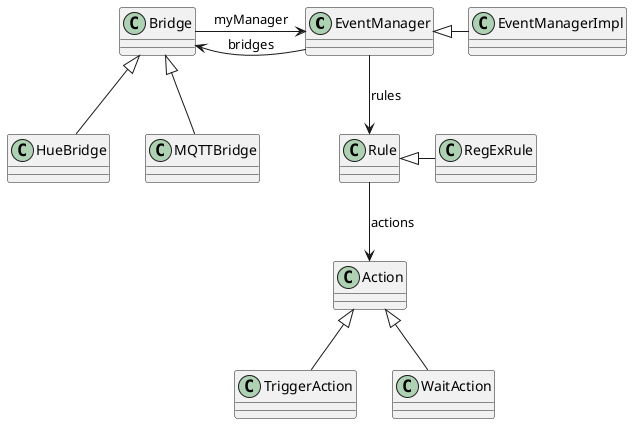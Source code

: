 @startuml

EventManager -left-> Bridge: bridges
EventManager --> Rule: rules
Rule --> Action: actions

Action <|-- TriggerAction
Action <|-- WaitAction

Bridge --> EventManager: myManager

Bridge <|-- HueBridge
Bridge <|-- MQTTBridge

Rule <|- RegExRule

EventManager <|- EventManagerImpl

@enduml